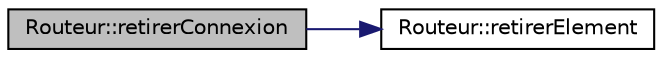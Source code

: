 digraph "Routeur::retirerConnexion"
{
  bgcolor="transparent";
  edge [fontname="Helvetica",fontsize="10",labelfontname="Helvetica",labelfontsize="10"];
  node [fontname="Helvetica",fontsize="10",shape=record];
  rankdir="LR";
  Node1 [label="Routeur::retirerConnexion",height=0.2,width=0.4,color="black", fillcolor="grey75", style="filled", fontcolor="black"];
  Node1 -> Node2 [color="midnightblue",fontsize="10",style="solid",fontname="Helvetica"];
  Node2 [label="Routeur::retirerElement",height=0.2,width=0.4,color="black",URL="$class_routeur.html#aac4a5f02c78468c1b4012063e1d62feb",tooltip="Retire l&#39;objetConnecte de la liste  it L&#39;itérateur qui pointe sur l&#39;objetConnecte à retirer it NE DOI..."];
}
